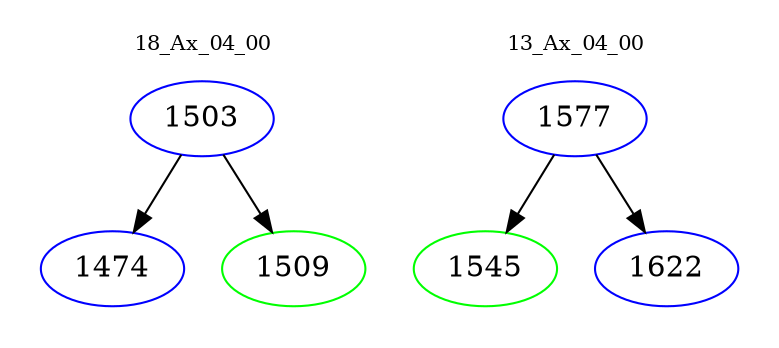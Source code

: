 digraph{
subgraph cluster_0 {
color = white
label = "18_Ax_04_00";
fontsize=10;
T0_1503 [label="1503", color="blue"]
T0_1503 -> T0_1474 [color="black"]
T0_1474 [label="1474", color="blue"]
T0_1503 -> T0_1509 [color="black"]
T0_1509 [label="1509", color="green"]
}
subgraph cluster_1 {
color = white
label = "13_Ax_04_00";
fontsize=10;
T1_1577 [label="1577", color="blue"]
T1_1577 -> T1_1545 [color="black"]
T1_1545 [label="1545", color="green"]
T1_1577 -> T1_1622 [color="black"]
T1_1622 [label="1622", color="blue"]
}
}
